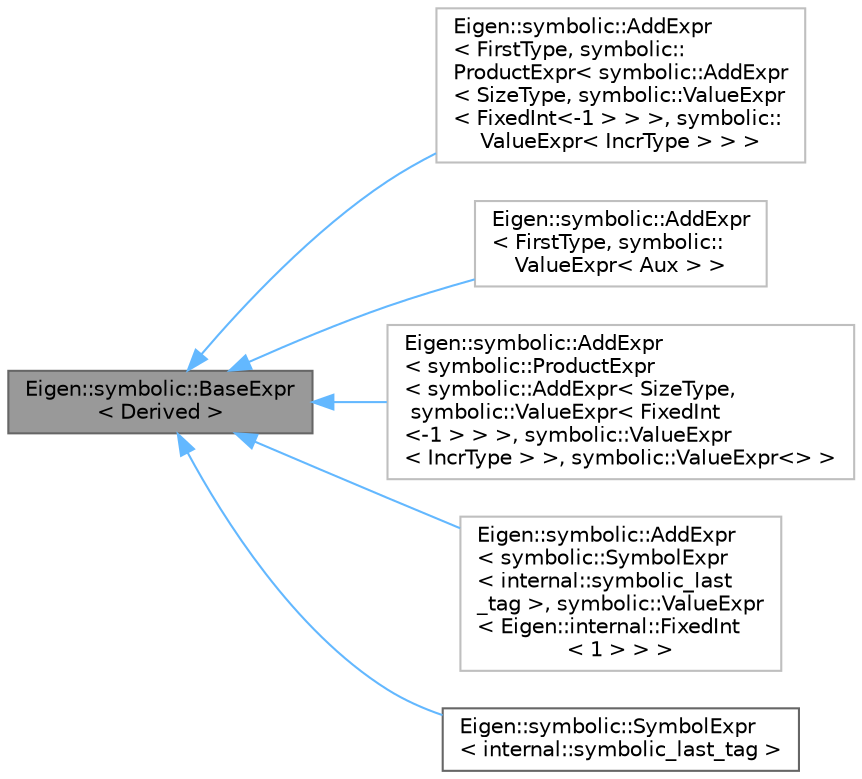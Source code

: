 digraph "Eigen::symbolic::BaseExpr&lt; Derived &gt;"
{
 // LATEX_PDF_SIZE
  bgcolor="transparent";
  edge [fontname=Helvetica,fontsize=10,labelfontname=Helvetica,labelfontsize=10];
  node [fontname=Helvetica,fontsize=10,shape=box,height=0.2,width=0.4];
  rankdir="LR";
  Node1 [id="Node000001",label="Eigen::symbolic::BaseExpr\l\< Derived \>",height=0.2,width=0.4,color="gray40", fillcolor="grey60", style="filled", fontcolor="black",tooltip=" "];
  Node1 -> Node2 [id="edge6_Node000001_Node000002",dir="back",color="steelblue1",style="solid",tooltip=" "];
  Node2 [id="Node000002",label="Eigen::symbolic::AddExpr\l\< FirstType, symbolic::\lProductExpr\< symbolic::AddExpr\l\< SizeType, symbolic::ValueExpr\l\< FixedInt\<-1 \> \> \>, symbolic::\lValueExpr\< IncrType \> \> \>",height=0.2,width=0.4,color="grey75", fillcolor="white", style="filled",URL="$classEigen_1_1symbolic_1_1AddExpr.html",tooltip=" "];
  Node1 -> Node3 [id="edge7_Node000001_Node000003",dir="back",color="steelblue1",style="solid",tooltip=" "];
  Node3 [id="Node000003",label="Eigen::symbolic::AddExpr\l\< FirstType, symbolic::\lValueExpr\< Aux \> \>",height=0.2,width=0.4,color="grey75", fillcolor="white", style="filled",URL="$classEigen_1_1symbolic_1_1AddExpr.html",tooltip=" "];
  Node1 -> Node4 [id="edge8_Node000001_Node000004",dir="back",color="steelblue1",style="solid",tooltip=" "];
  Node4 [id="Node000004",label="Eigen::symbolic::AddExpr\l\< symbolic::ProductExpr\l\< symbolic::AddExpr\< SizeType,\l symbolic::ValueExpr\< FixedInt\l\<-1 \> \> \>, symbolic::ValueExpr\l\< IncrType \> \>, symbolic::ValueExpr\<\> \>",height=0.2,width=0.4,color="grey75", fillcolor="white", style="filled",URL="$classEigen_1_1symbolic_1_1AddExpr.html",tooltip=" "];
  Node1 -> Node5 [id="edge9_Node000001_Node000005",dir="back",color="steelblue1",style="solid",tooltip=" "];
  Node5 [id="Node000005",label="Eigen::symbolic::AddExpr\l\< symbolic::SymbolExpr\l\< internal::symbolic_last\l_tag \>, symbolic::ValueExpr\l\< Eigen::internal::FixedInt\l\< 1 \> \> \>",height=0.2,width=0.4,color="grey75", fillcolor="white", style="filled",URL="$classEigen_1_1symbolic_1_1AddExpr.html",tooltip=" "];
  Node1 -> Node6 [id="edge10_Node000001_Node000006",dir="back",color="steelblue1",style="solid",tooltip=" "];
  Node6 [id="Node000006",label="Eigen::symbolic::SymbolExpr\l\< internal::symbolic_last_tag \>",height=0.2,width=0.4,color="gray40", fillcolor="white", style="filled",URL="$classEigen_1_1symbolic_1_1SymbolExpr.html",tooltip=" "];
}
